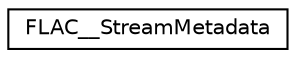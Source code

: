 digraph "Graphical Class Hierarchy"
{
 // LATEX_PDF_SIZE
  edge [fontname="Helvetica",fontsize="10",labelfontname="Helvetica",labelfontsize="10"];
  node [fontname="Helvetica",fontsize="10",shape=record];
  rankdir="LR";
  Node0 [label="FLAC__StreamMetadata",height=0.2,width=0.4,color="black", fillcolor="white", style="filled",URL="$d7/d44/structFLAC____StreamMetadata.html",tooltip=" "];
}
